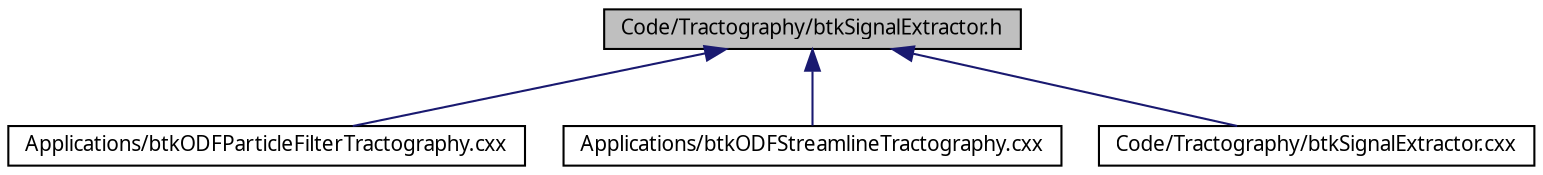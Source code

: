 digraph G
{
  edge [fontname="FreeSans.ttf",fontsize="10",labelfontname="FreeSans.ttf",labelfontsize="10"];
  node [fontname="FreeSans.ttf",fontsize="10",shape=record];
  Node1 [label="Code/Tractography/btkSignalExtractor.h",height=0.2,width=0.4,color="black", fillcolor="grey75", style="filled" fontcolor="black"];
  Node1 -> Node2 [dir=back,color="midnightblue",fontsize="10",style="solid",fontname="FreeSans.ttf"];
  Node2 [label="Applications/btkODFParticleFilterTractography.cxx",height=0.2,width=0.4,color="black", fillcolor="white", style="filled",URL="$btk_o_d_f_particle_filter_tractography_8cxx.html"];
  Node1 -> Node3 [dir=back,color="midnightblue",fontsize="10",style="solid",fontname="FreeSans.ttf"];
  Node3 [label="Applications/btkODFStreamlineTractography.cxx",height=0.2,width=0.4,color="black", fillcolor="white", style="filled",URL="$btk_o_d_f_streamline_tractography_8cxx.html"];
  Node1 -> Node4 [dir=back,color="midnightblue",fontsize="10",style="solid",fontname="FreeSans.ttf"];
  Node4 [label="Code/Tractography/btkSignalExtractor.cxx",height=0.2,width=0.4,color="black", fillcolor="white", style="filled",URL="$btk_signal_extractor_8cxx.html"];
}
